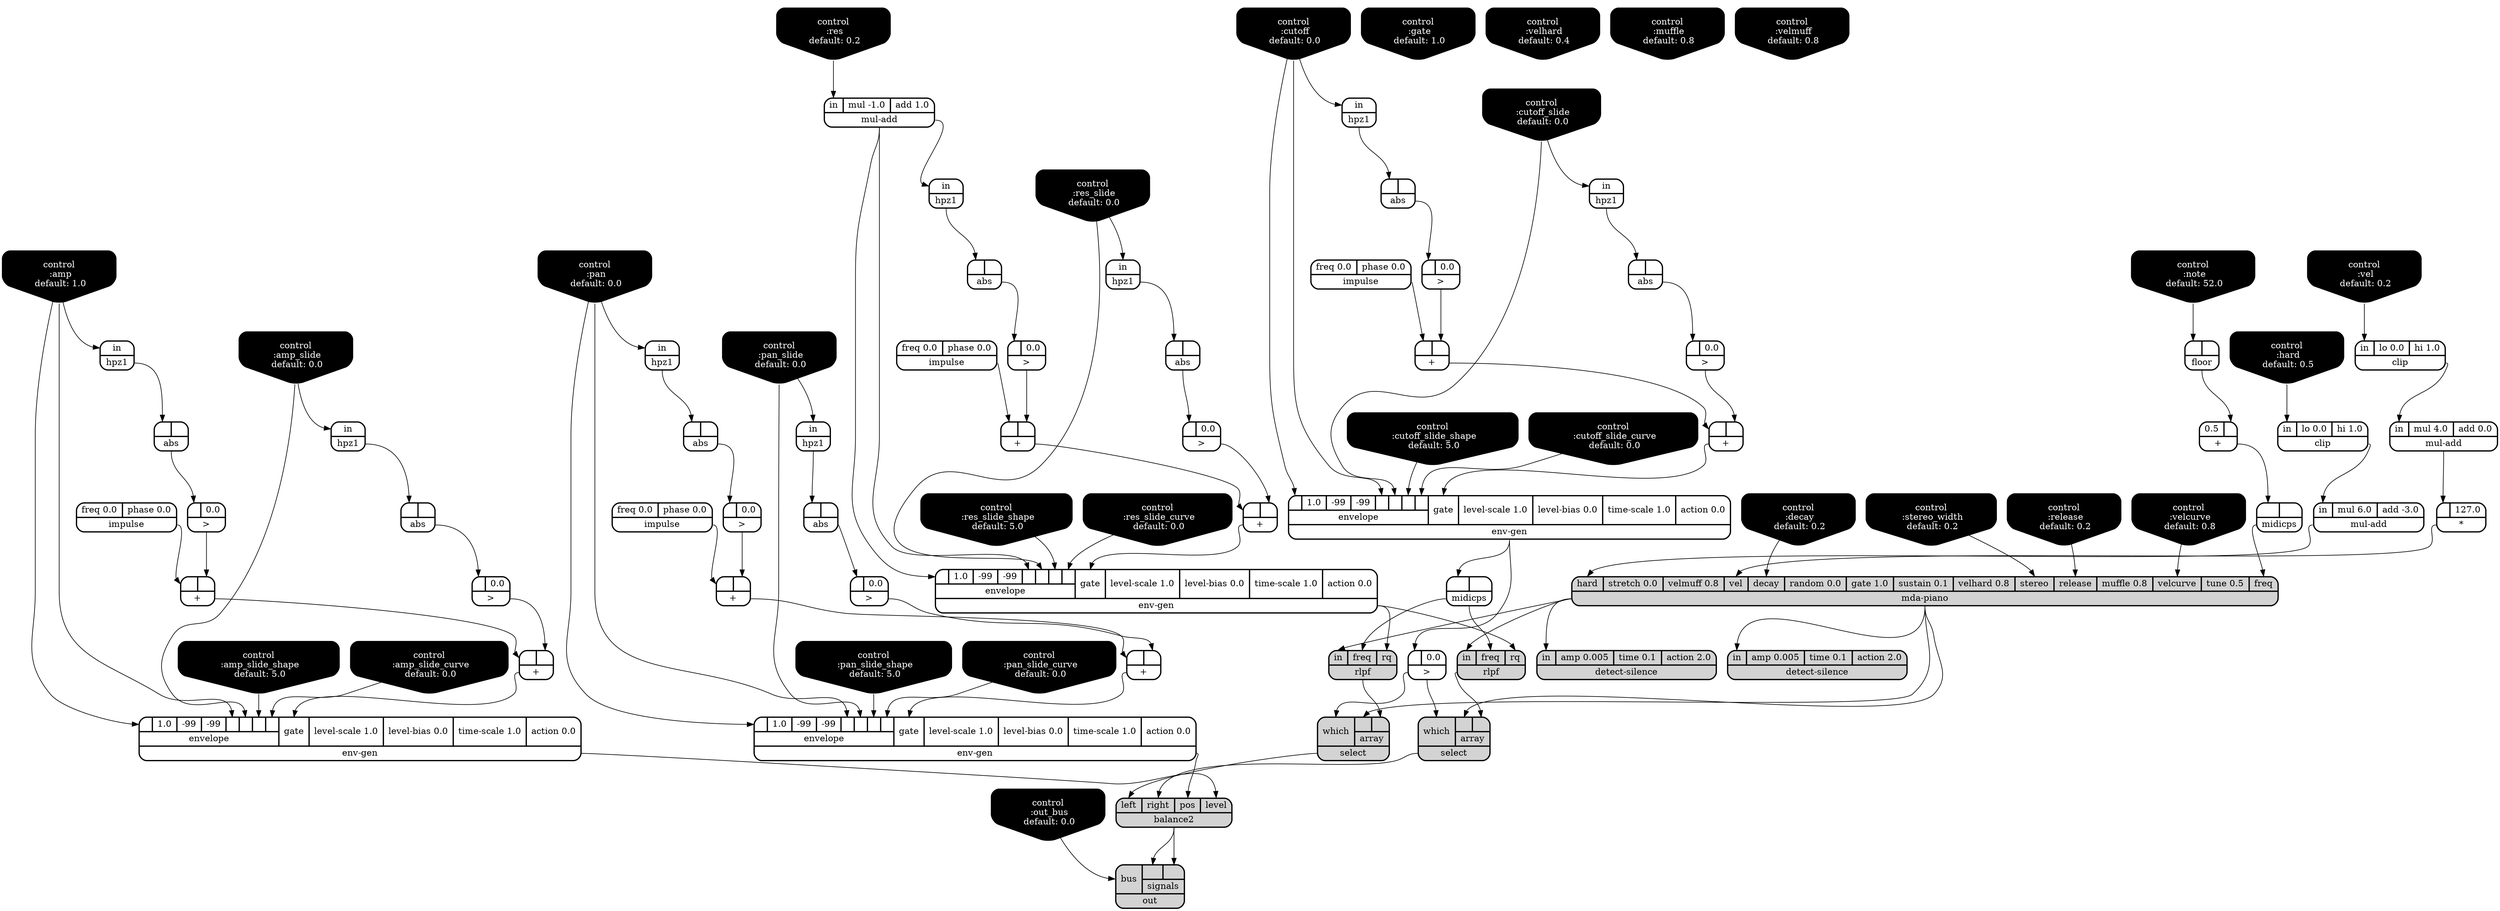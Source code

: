 digraph synthdef {
33 [label = "{{ <a> |<b> 127.0} |<__UG_NAME__>* }" style="bold, rounded" shape=record rankdir=LR];
31 [label = "{{ <a> 0.5|<b> } |<__UG_NAME__>+ }" style="bold, rounded" shape=record rankdir=LR];
43 [label = "{{ <a> |<b> } |<__UG_NAME__>+ }" style="bold, rounded" shape=record rankdir=LR];
47 [label = "{{ <a> |<b> } |<__UG_NAME__>+ }" style="bold, rounded" shape=record rankdir=LR];
53 [label = "{{ <a> |<b> } |<__UG_NAME__>+ }" style="bold, rounded" shape=record rankdir=LR];
57 [label = "{{ <a> |<b> } |<__UG_NAME__>+ }" style="bold, rounded" shape=record rankdir=LR];
63 [label = "{{ <a> |<b> } |<__UG_NAME__>+ }" style="bold, rounded" shape=record rankdir=LR];
67 [label = "{{ <a> |<b> } |<__UG_NAME__>+ }" style="bold, rounded" shape=record rankdir=LR];
76 [label = "{{ <a> |<b> } |<__UG_NAME__>+ }" style="bold, rounded" shape=record rankdir=LR];
80 [label = "{{ <a> |<b> } |<__UG_NAME__>+ }" style="bold, rounded" shape=record rankdir=LR];
42 [label = "{{ <a> |<b> 0.0} |<__UG_NAME__>\> }" style="bold, rounded" shape=record rankdir=LR];
46 [label = "{{ <a> |<b> 0.0} |<__UG_NAME__>\> }" style="bold, rounded" shape=record rankdir=LR];
52 [label = "{{ <a> |<b> 0.0} |<__UG_NAME__>\> }" style="bold, rounded" shape=record rankdir=LR];
56 [label = "{{ <a> |<b> 0.0} |<__UG_NAME__>\> }" style="bold, rounded" shape=record rankdir=LR];
62 [label = "{{ <a> |<b> 0.0} |<__UG_NAME__>\> }" style="bold, rounded" shape=record rankdir=LR];
66 [label = "{{ <a> |<b> 0.0} |<__UG_NAME__>\> }" style="bold, rounded" shape=record rankdir=LR];
70 [label = "{{ <a> |<b> 0.0} |<__UG_NAME__>\> }" style="bold, rounded" shape=record rankdir=LR];
75 [label = "{{ <a> |<b> 0.0} |<__UG_NAME__>\> }" style="bold, rounded" shape=record rankdir=LR];
79 [label = "{{ <a> |<b> 0.0} |<__UG_NAME__>\> }" style="bold, rounded" shape=record rankdir=LR];
41 [label = "{{ <a> |<b> } |<__UG_NAME__>abs }" style="bold, rounded" shape=record rankdir=LR];
45 [label = "{{ <a> |<b> } |<__UG_NAME__>abs }" style="bold, rounded" shape=record rankdir=LR];
51 [label = "{{ <a> |<b> } |<__UG_NAME__>abs }" style="bold, rounded" shape=record rankdir=LR];
55 [label = "{{ <a> |<b> } |<__UG_NAME__>abs }" style="bold, rounded" shape=record rankdir=LR];
61 [label = "{{ <a> |<b> } |<__UG_NAME__>abs }" style="bold, rounded" shape=record rankdir=LR];
65 [label = "{{ <a> |<b> } |<__UG_NAME__>abs }" style="bold, rounded" shape=record rankdir=LR];
74 [label = "{{ <a> |<b> } |<__UG_NAME__>abs }" style="bold, rounded" shape=record rankdir=LR];
78 [label = "{{ <a> |<b> } |<__UG_NAME__>abs }" style="bold, rounded" shape=record rankdir=LR];
86 [label = "{{ <left> left|<right> right|<pos> pos|<level> level} |<__UG_NAME__>balance2 }" style="filled, bold, rounded"  shape=record rankdir=LR];
28 [label = "{{ <in> in|<lo> lo 0.0|<hi> hi 1.0} |<__UG_NAME__>clip }" style="bold, rounded" shape=record rankdir=LR];
34 [label = "{{ <in> in|<lo> lo 0.0|<hi> hi 1.0} |<__UG_NAME__>clip }" style="bold, rounded" shape=record rankdir=LR];
0 [label = "control
 :note
 default: 52.0" shape=invhouse style="rounded, filled, bold" fillcolor=black fontcolor=white ]; 
1 [label = "control
 :amp
 default: 1.0" shape=invhouse style="rounded, filled, bold" fillcolor=black fontcolor=white ]; 
2 [label = "control
 :amp_slide
 default: 0.0" shape=invhouse style="rounded, filled, bold" fillcolor=black fontcolor=white ]; 
3 [label = "control
 :amp_slide_shape
 default: 5.0" shape=invhouse style="rounded, filled, bold" fillcolor=black fontcolor=white ]; 
4 [label = "control
 :amp_slide_curve
 default: 0.0" shape=invhouse style="rounded, filled, bold" fillcolor=black fontcolor=white ]; 
5 [label = "control
 :pan
 default: 0.0" shape=invhouse style="rounded, filled, bold" fillcolor=black fontcolor=white ]; 
6 [label = "control
 :pan_slide
 default: 0.0" shape=invhouse style="rounded, filled, bold" fillcolor=black fontcolor=white ]; 
7 [label = "control
 :pan_slide_shape
 default: 5.0" shape=invhouse style="rounded, filled, bold" fillcolor=black fontcolor=white ]; 
8 [label = "control
 :pan_slide_curve
 default: 0.0" shape=invhouse style="rounded, filled, bold" fillcolor=black fontcolor=white ]; 
9 [label = "control
 :gate
 default: 1.0" shape=invhouse style="rounded, filled, bold" fillcolor=black fontcolor=white ]; 
10 [label = "control
 :vel
 default: 0.2" shape=invhouse style="rounded, filled, bold" fillcolor=black fontcolor=white ]; 
11 [label = "control
 :decay
 default: 0.2" shape=invhouse style="rounded, filled, bold" fillcolor=black fontcolor=white ]; 
12 [label = "control
 :release
 default: 0.2" shape=invhouse style="rounded, filled, bold" fillcolor=black fontcolor=white ]; 
13 [label = "control
 :hard
 default: 0.5" shape=invhouse style="rounded, filled, bold" fillcolor=black fontcolor=white ]; 
14 [label = "control
 :velhard
 default: 0.4" shape=invhouse style="rounded, filled, bold" fillcolor=black fontcolor=white ]; 
15 [label = "control
 :muffle
 default: 0.8" shape=invhouse style="rounded, filled, bold" fillcolor=black fontcolor=white ]; 
16 [label = "control
 :velmuff
 default: 0.8" shape=invhouse style="rounded, filled, bold" fillcolor=black fontcolor=white ]; 
17 [label = "control
 :velcurve
 default: 0.8" shape=invhouse style="rounded, filled, bold" fillcolor=black fontcolor=white ]; 
18 [label = "control
 :stereo_width
 default: 0.2" shape=invhouse style="rounded, filled, bold" fillcolor=black fontcolor=white ]; 
19 [label = "control
 :cutoff
 default: 0.0" shape=invhouse style="rounded, filled, bold" fillcolor=black fontcolor=white ]; 
20 [label = "control
 :cutoff_slide
 default: 0.0" shape=invhouse style="rounded, filled, bold" fillcolor=black fontcolor=white ]; 
21 [label = "control
 :cutoff_slide_shape
 default: 5.0" shape=invhouse style="rounded, filled, bold" fillcolor=black fontcolor=white ]; 
22 [label = "control
 :cutoff_slide_curve
 default: 0.0" shape=invhouse style="rounded, filled, bold" fillcolor=black fontcolor=white ]; 
23 [label = "control
 :res
 default: 0.2" shape=invhouse style="rounded, filled, bold" fillcolor=black fontcolor=white ]; 
24 [label = "control
 :res_slide
 default: 0.0" shape=invhouse style="rounded, filled, bold" fillcolor=black fontcolor=white ]; 
25 [label = "control
 :res_slide_shape
 default: 5.0" shape=invhouse style="rounded, filled, bold" fillcolor=black fontcolor=white ]; 
26 [label = "control
 :res_slide_curve
 default: 0.0" shape=invhouse style="rounded, filled, bold" fillcolor=black fontcolor=white ]; 
27 [label = "control
 :out_bus
 default: 0.0" shape=invhouse style="rounded, filled, bold" fillcolor=black fontcolor=white ]; 
37 [label = "{{ <in> in|<amp> amp 0.005|<time> time 0.1|<action> action 2.0} |<__UG_NAME__>detect-silence }" style="filled, bold, rounded"  shape=record rankdir=LR];
38 [label = "{{ <in> in|<amp> amp 0.005|<time> time 0.1|<action> action 2.0} |<__UG_NAME__>detect-silence }" style="filled, bold, rounded"  shape=record rankdir=LR];
48 [label = "{{ {{<envelope___control___0>|1.0|-99|-99|<envelope___control___4>|<envelope___control___5>|<envelope___control___6>|<envelope___control___7>}|envelope}|<gate> gate|<level____scale> level-scale 1.0|<level____bias> level-bias 0.0|<time____scale> time-scale 1.0|<action> action 0.0} |<__UG_NAME__>env-gen }" style="bold, rounded" shape=record rankdir=LR];
58 [label = "{{ {{<envelope___control___0>|1.0|-99|-99|<envelope___control___4>|<envelope___control___5>|<envelope___control___6>|<envelope___control___7>}|envelope}|<gate> gate|<level____scale> level-scale 1.0|<level____bias> level-bias 0.0|<time____scale> time-scale 1.0|<action> action 0.0} |<__UG_NAME__>env-gen }" style="bold, rounded" shape=record rankdir=LR];
68 [label = "{{ {{<envelope___control___0>|1.0|-99|-99|<envelope___control___4>|<envelope___control___5>|<envelope___control___6>|<envelope___control___7>}|envelope}|<gate> gate|<level____scale> level-scale 1.0|<level____bias> level-bias 0.0|<time____scale> time-scale 1.0|<action> action 0.0} |<__UG_NAME__>env-gen }" style="bold, rounded" shape=record rankdir=LR];
81 [label = "{{ {{<envelope___mul____add___0>|1.0|-99|-99|<envelope___mul____add___4>|<envelope___control___5>|<envelope___control___6>|<envelope___control___7>}|envelope}|<gate> gate|<level____scale> level-scale 1.0|<level____bias> level-bias 0.0|<time____scale> time-scale 1.0|<action> action 0.0} |<__UG_NAME__>env-gen }" style="bold, rounded" shape=record rankdir=LR];
30 [label = "{{ <a> |<b> } |<__UG_NAME__>floor }" style="bold, rounded" shape=record rankdir=LR];
40 [label = "{{ <in> in} |<__UG_NAME__>hpz1 }" style="bold, rounded" shape=record rankdir=LR];
44 [label = "{{ <in> in} |<__UG_NAME__>hpz1 }" style="bold, rounded" shape=record rankdir=LR];
50 [label = "{{ <in> in} |<__UG_NAME__>hpz1 }" style="bold, rounded" shape=record rankdir=LR];
54 [label = "{{ <in> in} |<__UG_NAME__>hpz1 }" style="bold, rounded" shape=record rankdir=LR];
60 [label = "{{ <in> in} |<__UG_NAME__>hpz1 }" style="bold, rounded" shape=record rankdir=LR];
64 [label = "{{ <in> in} |<__UG_NAME__>hpz1 }" style="bold, rounded" shape=record rankdir=LR];
73 [label = "{{ <in> in} |<__UG_NAME__>hpz1 }" style="bold, rounded" shape=record rankdir=LR];
77 [label = "{{ <in> in} |<__UG_NAME__>hpz1 }" style="bold, rounded" shape=record rankdir=LR];
39 [label = "{{ <freq> freq 0.0|<phase> phase 0.0} |<__UG_NAME__>impulse }" style="bold, rounded" shape=record rankdir=LR];
49 [label = "{{ <freq> freq 0.0|<phase> phase 0.0} |<__UG_NAME__>impulse }" style="bold, rounded" shape=record rankdir=LR];
59 [label = "{{ <freq> freq 0.0|<phase> phase 0.0} |<__UG_NAME__>impulse }" style="bold, rounded" shape=record rankdir=LR];
72 [label = "{{ <freq> freq 0.0|<phase> phase 0.0} |<__UG_NAME__>impulse }" style="bold, rounded" shape=record rankdir=LR];
36 [label = "{{ <hard> hard|<stretch> stretch 0.0|<velmuff> velmuff 0.8|<vel> vel|<decay> decay|<random> random 0.0|<gate> gate 1.0|<sustain> sustain 0.1|<velhard> velhard 0.8|<stereo> stereo|<release> release|<muffle> muffle 0.8|<velcurve> velcurve|<tune> tune 0.5|<freq> freq} |<__UG_NAME__>mda-piano }" style="filled, bold, rounded"  shape=record rankdir=LR];
32 [label = "{{ <a> |<b> } |<__UG_NAME__>midicps }" style="bold, rounded" shape=record rankdir=LR];
69 [label = "{{ <a> |<b> } |<__UG_NAME__>midicps }" style="bold, rounded" shape=record rankdir=LR];
29 [label = "{{ <in> in|<mul> mul 4.0|<add> add 0.0} |<__UG_NAME__>mul-add }" style="bold, rounded" shape=record rankdir=LR];
35 [label = "{{ <in> in|<mul> mul 6.0|<add> add -3.0} |<__UG_NAME__>mul-add }" style="bold, rounded" shape=record rankdir=LR];
71 [label = "{{ <in> in|<mul> mul -1.0|<add> add 1.0} |<__UG_NAME__>mul-add }" style="bold, rounded" shape=record rankdir=LR];
87 [label = "{{ <bus> bus|{{<signals___balance2___0>|<signals___balance2___1>}|signals}} |<__UG_NAME__>out }" style="filled, bold, rounded"  shape=record rankdir=LR];
82 [label = "{{ <in> in|<freq> freq|<rq> rq} |<__UG_NAME__>rlpf }" style="filled, bold, rounded"  shape=record rankdir=LR];
84 [label = "{{ <in> in|<freq> freq|<rq> rq} |<__UG_NAME__>rlpf }" style="filled, bold, rounded"  shape=record rankdir=LR];
83 [label = "{{ <which> which|{{<array___mda____piano___0>|<array___rlpf___1>}|array}} |<__UG_NAME__>select }" style="filled, bold, rounded"  shape=record rankdir=LR];
85 [label = "{{ <which> which|{{<array___mda____piano___0>|<array___rlpf___1>}|array}} |<__UG_NAME__>select }" style="filled, bold, rounded"  shape=record rankdir=LR];

29:__UG_NAME__ -> 33:a ;
30:__UG_NAME__ -> 31:b ;
42:__UG_NAME__ -> 43:b ;
39:__UG_NAME__ -> 43:a ;
46:__UG_NAME__ -> 47:b ;
43:__UG_NAME__ -> 47:a ;
52:__UG_NAME__ -> 53:b ;
49:__UG_NAME__ -> 53:a ;
56:__UG_NAME__ -> 57:b ;
53:__UG_NAME__ -> 57:a ;
62:__UG_NAME__ -> 63:b ;
59:__UG_NAME__ -> 63:a ;
66:__UG_NAME__ -> 67:b ;
63:__UG_NAME__ -> 67:a ;
75:__UG_NAME__ -> 76:b ;
72:__UG_NAME__ -> 76:a ;
79:__UG_NAME__ -> 80:b ;
76:__UG_NAME__ -> 80:a ;
41:__UG_NAME__ -> 42:a ;
45:__UG_NAME__ -> 46:a ;
51:__UG_NAME__ -> 52:a ;
55:__UG_NAME__ -> 56:a ;
61:__UG_NAME__ -> 62:a ;
65:__UG_NAME__ -> 66:a ;
68:__UG_NAME__ -> 70:a ;
74:__UG_NAME__ -> 75:a ;
78:__UG_NAME__ -> 79:a ;
40:__UG_NAME__ -> 41:a ;
44:__UG_NAME__ -> 45:a ;
50:__UG_NAME__ -> 51:a ;
54:__UG_NAME__ -> 55:a ;
60:__UG_NAME__ -> 61:a ;
64:__UG_NAME__ -> 65:a ;
73:__UG_NAME__ -> 74:a ;
77:__UG_NAME__ -> 78:a ;
48:__UG_NAME__ -> 86:level ;
58:__UG_NAME__ -> 86:pos ;
85:__UG_NAME__ -> 86:right ;
83:__UG_NAME__ -> 86:left ;
10:__UG_NAME__ -> 28:in ;
13:__UG_NAME__ -> 34:in ;
36:__UG_NAME__ -> 37:in ;
36:__UG_NAME__ -> 38:in ;
47:__UG_NAME__ -> 48:gate ;
1:__UG_NAME__ -> 48:envelope___control___0 ;
1:__UG_NAME__ -> 48:envelope___control___4 ;
2:__UG_NAME__ -> 48:envelope___control___5 ;
3:__UG_NAME__ -> 48:envelope___control___6 ;
4:__UG_NAME__ -> 48:envelope___control___7 ;
57:__UG_NAME__ -> 58:gate ;
5:__UG_NAME__ -> 58:envelope___control___0 ;
5:__UG_NAME__ -> 58:envelope___control___4 ;
6:__UG_NAME__ -> 58:envelope___control___5 ;
7:__UG_NAME__ -> 58:envelope___control___6 ;
8:__UG_NAME__ -> 58:envelope___control___7 ;
67:__UG_NAME__ -> 68:gate ;
19:__UG_NAME__ -> 68:envelope___control___0 ;
19:__UG_NAME__ -> 68:envelope___control___4 ;
20:__UG_NAME__ -> 68:envelope___control___5 ;
21:__UG_NAME__ -> 68:envelope___control___6 ;
22:__UG_NAME__ -> 68:envelope___control___7 ;
80:__UG_NAME__ -> 81:gate ;
71:__UG_NAME__ -> 81:envelope___mul____add___0 ;
71:__UG_NAME__ -> 81:envelope___mul____add___4 ;
24:__UG_NAME__ -> 81:envelope___control___5 ;
25:__UG_NAME__ -> 81:envelope___control___6 ;
26:__UG_NAME__ -> 81:envelope___control___7 ;
0:__UG_NAME__ -> 30:a ;
1:__UG_NAME__ -> 40:in ;
2:__UG_NAME__ -> 44:in ;
5:__UG_NAME__ -> 50:in ;
6:__UG_NAME__ -> 54:in ;
19:__UG_NAME__ -> 60:in ;
20:__UG_NAME__ -> 64:in ;
71:__UG_NAME__ -> 73:in ;
24:__UG_NAME__ -> 77:in ;
32:__UG_NAME__ -> 36:freq ;
17:__UG_NAME__ -> 36:velcurve ;
12:__UG_NAME__ -> 36:release ;
18:__UG_NAME__ -> 36:stereo ;
11:__UG_NAME__ -> 36:decay ;
33:__UG_NAME__ -> 36:vel ;
35:__UG_NAME__ -> 36:hard ;
31:__UG_NAME__ -> 32:a ;
68:__UG_NAME__ -> 69:a ;
28:__UG_NAME__ -> 29:in ;
34:__UG_NAME__ -> 35:in ;
23:__UG_NAME__ -> 71:in ;
86:__UG_NAME__ -> 87:signals___balance2___0 ;
86:__UG_NAME__ -> 87:signals___balance2___1 ;
27:__UG_NAME__ -> 87:bus ;
81:__UG_NAME__ -> 82:rq ;
69:__UG_NAME__ -> 82:freq ;
36:__UG_NAME__ -> 82:in ;
81:__UG_NAME__ -> 84:rq ;
69:__UG_NAME__ -> 84:freq ;
36:__UG_NAME__ -> 84:in ;
36:__UG_NAME__ -> 83:array___mda____piano___0 ;
82:__UG_NAME__ -> 83:array___rlpf___1 ;
70:__UG_NAME__ -> 83:which ;
36:__UG_NAME__ -> 85:array___mda____piano___0 ;
84:__UG_NAME__ -> 85:array___rlpf___1 ;
70:__UG_NAME__ -> 85:which ;

}